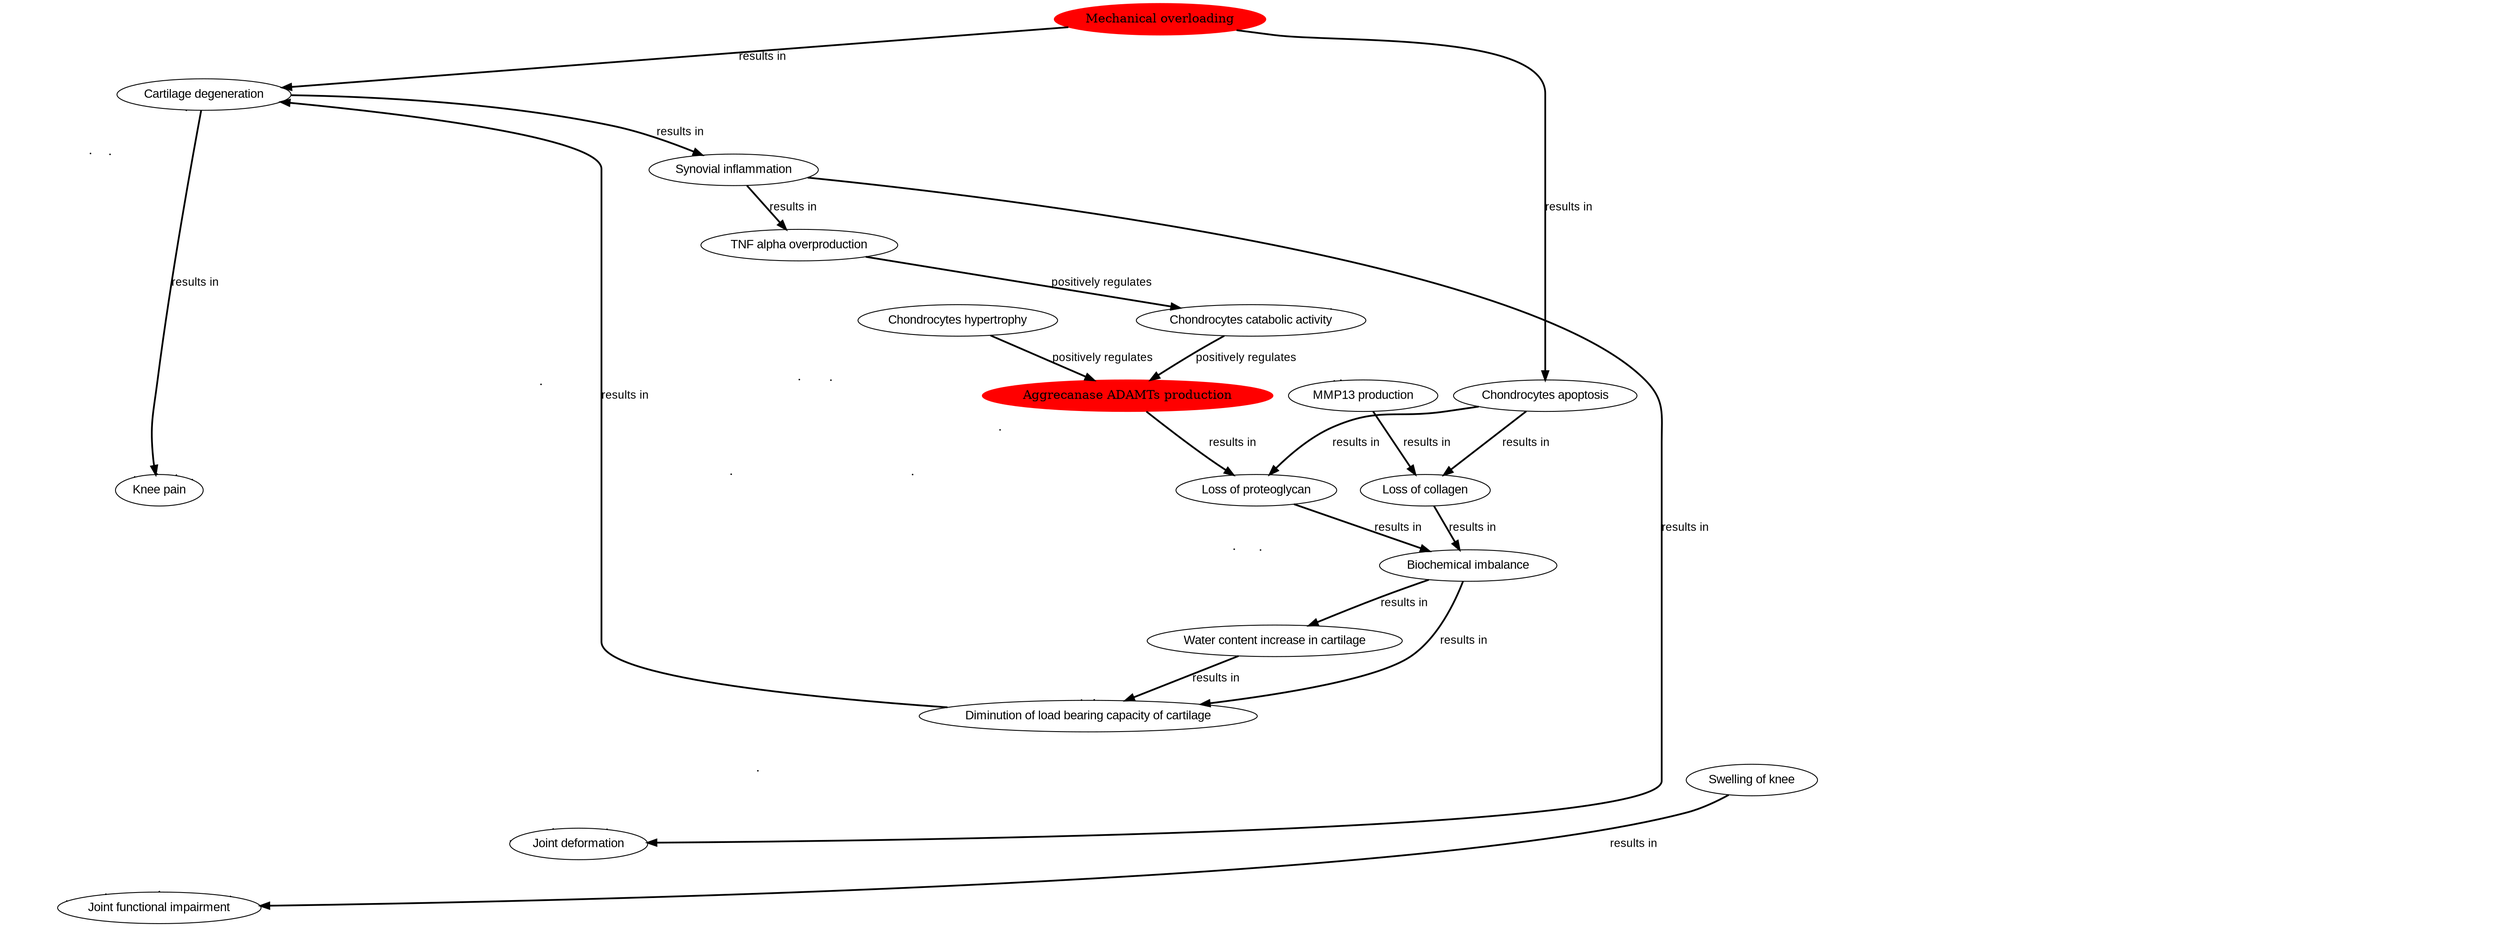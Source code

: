 digraph g {
"http://plumdeq.xyz/ontologies/hypothesis/Joint_functional_impairment" [label="Joint functional impairment",shape="ellipse",fontsize=14.0,fontname="Arial"] ;
"http://plumdeq.xyz/ontologies/hypothesis/Mechanical_overloading" [label="Mechanical overloading",shape="ellipse",style="filled",color="red"] ;
"http://plumdeq.xyz/ontologies/hypothesis/Bone_erosion" [label="Bone erosion",style="invisible"] ;
"http://plumdeq.xyz/ontologies/hypothesis/TNF_alpha" [label="TNF alpha",style="invisible"] ;
"http://plumdeq.xyz/ontologies/hypothesis/Cartilage_degeneration" [label="Cartilage degeneration",shape="ellipse",fontsize=14.0,fontname="Arial"] ;
"http://plumdeq.xyz/ontologies/hypothesis/Aggrecanase_ADAMTs" [label="Aggrecanase ADAMTs",style="invisible"] ;
"http://plumdeq.xyz/ontologies/hypothesis/Diminution_of_load_bearing_capacity_of_cartilage" [label="Diminution of load bearing capacity of cartilage",shape="ellipse",fontsize=14.0,fontname="Arial"] ;
"http://plumdeq.xyz/ontologies/hypothesis/Osteophyte_formation" [label="Osteophyte formation",style="invisible"] ;
"http://plumdeq.xyz/ontologies/hypothesis/Loss_of_proteoglycan" [label="Loss of proteoglycan",shape="ellipse",fontsize=14.0,fontname="Arial"] ;
"http://plumdeq.xyz/ontologies/hypothesis/TNF_alpha_overproduction" [label="TNF alpha overproduction",shape="ellipse",fontsize=14.0,fontname="Arial"] ;
"http://plumdeq.xyz/ontologies/hypothesis/Cartilage_calcification" [label="Cartilage calcification",style="invisible"] ;
"http://plumdeq.xyz/ontologies/hypothesis/Collagen_type_II" [label="Collagen type II",style="invisible"] ;
"http://plumdeq.xyz/ontologies/hypothesis/Collagen_production" [label="Collagen production",style="invisible"] ;
"http://plumdeq.xyz/ontologies/hypothesis/Continuant" [label="Continuant",style="invisible"] ;
"http://plumdeq.xyz/ontologies/hypothesis/Meniscal_tear" [label="Meniscal tear",style="invisible"] ;
"http://plumdeq.xyz/ontologies/hypothesis/Swelling_of_knee" [label="Swelling of knee",shape="ellipse",fontsize=14.0,fontname="Arial"] ;
"http://plumdeq.xyz/ontologies/hypothesis/Chondrocytes" [label="Chondrocytes",style="invisible"] ;
"http://plumdeq.xyz/ontologies/hypothesis/Chondrocytes_catabolic_activity" [label="Chondrocytes catabolic activity",shape="ellipse",fontsize=14.0,fontname="Arial"] ;
"http://plumdeq.xyz/ontologies/hypothesis/Water_content_increase_in_cartilage" [label="Water content increase in cartilage",shape="ellipse",fontsize=14.0,fontname="Arial"] ;
"http://plumdeq.xyz/ontologies/hypothesis/Condition" [label="Condition",style="invisible"] ;
"http://plumdeq.xyz/ontologies/hypothesis/Proteoglycan" [label="Proteoglycan",style="invisible"] ;
"http://plumdeq.xyz/ontologies/hypothesis/Synovial_inflammation" [label="Synovial inflammation",shape="ellipse",fontsize=14.0,fontname="Arial"] ;
"http://plumdeq.xyz/ontologies/hypothesis/MMP13" [label="MMP13",style="invisible"] ;
"http://plumdeq.xyz/ontologies/hypothesis/Joint_deformation" [label="Joint deformation",shape="ellipse",fontsize=14.0,fontname="Arial"] ;
"http://plumdeq.xyz/ontologies/hypothesis/Loss_of_collagen" [label="Loss of collagen",shape="ellipse",fontsize=14.0,fontname="Arial"] ;
"http://plumdeq.xyz/ontologies/hypothesis/Occurent" [label="Occurent",style="invisible"] ;
"http://plumdeq.xyz/ontologies/hypothesis/Chondrocytes_hypertrophy" [label="Chondrocytes hypertrophy",shape="ellipse",fontsize=14.0,fontname="Arial"] ;
"http://plumdeq.xyz/ontologies/hypothesis/Aggrecanase_ADAMTs_production" [label="Aggrecanase ADAMTs production",shape="ellipse",style="filled",color="red"] ;
"http://plumdeq.xyz/ontologies/hypothesis/Ligamentous_laxity" [label="Ligamentous laxity",style="invisible"] ;
"http://plumdeq.xyz/ontologies/hypothesis/MMP13_production" [label="MMP13 production",shape="ellipse",fontsize=14.0,fontname="Arial"] ;
"http://plumdeq.xyz/ontologies/hypothesis/Biochemical_imbalance" [label="Biochemical imbalance",shape="ellipse",fontsize=14.0,fontname="Arial"] ;
"http://plumdeq.xyz/ontologies/hypothesis/Decrease_of_cartilage_elasticity" [label="Decrease of cartilage elasticity",style="invisible"] ;
"http://plumdeq.xyz/ontologies/hypothesis/Chondrocytes_anabolic_activity" [label="Chondrocytes anabolic activity",style="invisible"] ;
"http://plumdeq.xyz/ontologies/hypothesis/Proteoglycan_production" [label="Proteoglycan production",style="invisible"] ;
"http://plumdeq.xyz/ontologies/hypothesis/Knee_pain" [label="Knee pain",shape="ellipse",fontsize=14.0,fontname="Arial"] ;
"http://plumdeq.xyz/ontologies/hypothesis/Chondrocytes_apoptosis" [label="Chondrocytes apoptosis",shape="ellipse",fontsize=14.0,fontname="Arial"] ;
"http://plumdeq.xyz/ontologies/hypothesis/Mechanical_overloading" -> "http://plumdeq.xyz/ontologies/hypothesis/Cartilage_degeneration" [label="results in",style="bold",fontsize=13.0,fontname="Arial"] ;
"http://plumdeq.xyz/ontologies/hypothesis/Mechanical_overloading" -> "http://plumdeq.xyz/ontologies/hypothesis/Chondrocytes_apoptosis" [label="results in",style="bold",fontsize=13.0,fontname="Arial"] ;
"http://plumdeq.xyz/ontologies/hypothesis/Mechanical_overloading" -> "http://plumdeq.xyz/ontologies/hypothesis/Meniscal_tear" [label="",shape="none",arrowhead="dot",arrowsize=0.1,style="invisible"] ;
"http://plumdeq.xyz/ontologies/hypothesis/Mechanical_overloading" -> "http://plumdeq.xyz/ontologies/hypothesis/Chondrocytes_catabolic_activity" [label="",shape="none",arrowhead="dot",arrowsize=0.1,style="invisible"] ;
"http://plumdeq.xyz/ontologies/hypothesis/Bone_erosion" -> "http://plumdeq.xyz/ontologies/hypothesis/Joint_deformation" [label="",shape="none",arrowhead="dot",arrowsize=0.1,style="invisible"] ;
"http://plumdeq.xyz/ontologies/hypothesis/Cartilage_degeneration" -> "http://plumdeq.xyz/ontologies/hypothesis/Joint_functional_impairment" [label="",shape="none",arrowhead="dot",arrowsize=0.1,style="invisible"] ;
"http://plumdeq.xyz/ontologies/hypothesis/Cartilage_degeneration" -> "http://plumdeq.xyz/ontologies/hypothesis/Synovial_inflammation" [label="results in",style="bold",fontsize=13.0,fontname="Arial"] ;
"http://plumdeq.xyz/ontologies/hypothesis/Cartilage_degeneration" -> "http://plumdeq.xyz/ontologies/hypothesis/Knee_pain" [label="results in",style="bold",fontsize=13.0,fontname="Arial"] ;
"http://plumdeq.xyz/ontologies/hypothesis/Cartilage_degeneration" -> "http://plumdeq.xyz/ontologies/hypothesis/Meniscal_tear" [label="",shape="none",arrowhead="dot",arrowsize=0.1,style="invisible"] ;
"http://plumdeq.xyz/ontologies/hypothesis/Diminution_of_load_bearing_capacity_of_cartilage" -> "http://plumdeq.xyz/ontologies/hypothesis/Cartilage_degeneration" [label="results in",style="bold",fontsize=13.0,fontname="Arial"] ;
"http://plumdeq.xyz/ontologies/hypothesis/Diminution_of_load_bearing_capacity_of_cartilage" -> "http://plumdeq.xyz/ontologies/hypothesis/Bone_erosion" [label="",shape="none",arrowhead="dot",arrowsize=0.1,style="invisible"] ;
"http://plumdeq.xyz/ontologies/hypothesis/Osteophyte_formation" -> "http://plumdeq.xyz/ontologies/hypothesis/Joint_deformation" [label="",shape="none",arrowhead="dot",arrowsize=0.1,style="invisible"] ;
"http://plumdeq.xyz/ontologies/hypothesis/Osteophyte_formation" -> "http://plumdeq.xyz/ontologies/hypothesis/Knee_pain" [label="",shape="none",arrowhead="dot",arrowsize=0.1,style="invisible"] ;
"http://plumdeq.xyz/ontologies/hypothesis/Loss_of_proteoglycan" -> "http://plumdeq.xyz/ontologies/hypothesis/Biochemical_imbalance" [label="results in",style="bold",fontsize=13.0,fontname="Arial"] ;
"http://plumdeq.xyz/ontologies/hypothesis/Loss_of_proteoglycan" -> "http://plumdeq.xyz/ontologies/hypothesis/Decrease_of_cartilage_elasticity" [label="",shape="none",arrowhead="dot",arrowsize=0.1,style="invisible"] ;
"http://plumdeq.xyz/ontologies/hypothesis/TNF_alpha_overproduction" -> "http://plumdeq.xyz/ontologies/hypothesis/Chondrocytes_anabolic_activity" [label="",shape="none",arrowhead="dot",arrowsize=0.1,style="invisible"] ;
"http://plumdeq.xyz/ontologies/hypothesis/TNF_alpha_overproduction" -> "http://plumdeq.xyz/ontologies/hypothesis/Chondrocytes_catabolic_activity" [label="positively regulates",style="bold",fontsize=13.0,fontname="Arial"] ;
"http://plumdeq.xyz/ontologies/hypothesis/Cartilage_calcification" -> "http://plumdeq.xyz/ontologies/hypothesis/Diminution_of_load_bearing_capacity_of_cartilage" [label="",shape="none",arrowhead="dot",arrowsize=0.1,style="invisible"] ;
"http://plumdeq.xyz/ontologies/hypothesis/Meniscal_tear" -> "http://plumdeq.xyz/ontologies/hypothesis/Cartilage_degeneration" [label="",shape="none",arrowhead="dot",arrowsize=0.1,style="invisible"] ;
"http://plumdeq.xyz/ontologies/hypothesis/Meniscal_tear" -> "http://plumdeq.xyz/ontologies/hypothesis/Joint_functional_impairment" [label="",shape="none",arrowhead="dot",arrowsize=0.1,style="invisible"] ;
"http://plumdeq.xyz/ontologies/hypothesis/Meniscal_tear" -> "http://plumdeq.xyz/ontologies/hypothesis/Knee_pain" [label="",shape="none",arrowhead="dot",arrowsize=0.1,style="invisible"] ;
"http://plumdeq.xyz/ontologies/hypothesis/Swelling_of_knee" -> "http://plumdeq.xyz/ontologies/hypothesis/Joint_functional_impairment" [label="results in",style="bold",fontsize=13.0,fontname="Arial"] ;
"http://plumdeq.xyz/ontologies/hypothesis/Swelling_of_knee" -> "http://plumdeq.xyz/ontologies/hypothesis/Joint_deformation" [label="",shape="none",arrowhead="dot",arrowsize=0.1,style="invisible"] ;
"http://plumdeq.xyz/ontologies/hypothesis/Chondrocytes_catabolic_activity" -> "http://plumdeq.xyz/ontologies/hypothesis/Aggrecanase_ADAMTs_production" [label="positively regulates",style="bold",fontsize=13.0,fontname="Arial"] ;
"http://plumdeq.xyz/ontologies/hypothesis/Chondrocytes_catabolic_activity" -> "http://plumdeq.xyz/ontologies/hypothesis/MMP13_production" [label="",shape="none",arrowhead="dot",arrowsize=0.1,style="invisible"] ;
"http://plumdeq.xyz/ontologies/hypothesis/Water_content_increase_in_cartilage" -> "http://plumdeq.xyz/ontologies/hypothesis/Diminution_of_load_bearing_capacity_of_cartilage" [label="results in",style="bold",fontsize=13.0,fontname="Arial"] ;
"http://plumdeq.xyz/ontologies/hypothesis/Synovial_inflammation" -> "http://plumdeq.xyz/ontologies/hypothesis/Joint_deformation" [label="results in",style="bold",fontsize=13.0,fontname="Arial"] ;
"http://plumdeq.xyz/ontologies/hypothesis/Synovial_inflammation" -> "http://plumdeq.xyz/ontologies/hypothesis/TNF_alpha_overproduction" [label="results in",style="bold",fontsize=13.0,fontname="Arial"] ;
"http://plumdeq.xyz/ontologies/hypothesis/Synovial_inflammation" -> "http://plumdeq.xyz/ontologies/hypothesis/Knee_pain" [label="",shape="none",arrowhead="dot",arrowsize=0.1,style="invisible"] ;
"http://plumdeq.xyz/ontologies/hypothesis/Joint_deformation" -> "http://plumdeq.xyz/ontologies/hypothesis/Joint_functional_impairment" [label="",shape="none",arrowhead="dot",arrowsize=0.1,style="invisible"] ;
"http://plumdeq.xyz/ontologies/hypothesis/Loss_of_collagen" -> "http://plumdeq.xyz/ontologies/hypothesis/Biochemical_imbalance" [label="results in",style="bold",fontsize=13.0,fontname="Arial"] ;
"http://plumdeq.xyz/ontologies/hypothesis/Loss_of_collagen" -> "http://plumdeq.xyz/ontologies/hypothesis/Decrease_of_cartilage_elasticity" [label="",shape="none",arrowhead="dot",arrowsize=0.1,style="invisible"] ;
"http://plumdeq.xyz/ontologies/hypothesis/Chondrocytes_hypertrophy" -> "http://plumdeq.xyz/ontologies/hypothesis/Osteophyte_formation" [label="",shape="none",arrowhead="dot",arrowsize=0.1,style="invisible"] ;
"http://plumdeq.xyz/ontologies/hypothesis/Chondrocytes_hypertrophy" -> "http://plumdeq.xyz/ontologies/hypothesis/Aggrecanase_ADAMTs_production" [label="positively regulates",style="bold",fontsize=13.0,fontname="Arial"] ;
"http://plumdeq.xyz/ontologies/hypothesis/Chondrocytes_hypertrophy" -> "http://plumdeq.xyz/ontologies/hypothesis/MMP13_production" [label="",shape="none",arrowhead="dot",arrowsize=0.1,style="invisible"] ;
"http://plumdeq.xyz/ontologies/hypothesis/Chondrocytes_hypertrophy" -> "http://plumdeq.xyz/ontologies/hypothesis/Chondrocytes_anabolic_activity" [label="",shape="none",arrowhead="dot",arrowsize=0.1,style="invisible"] ;
"http://plumdeq.xyz/ontologies/hypothesis/Chondrocytes_hypertrophy" -> "http://plumdeq.xyz/ontologies/hypothesis/Cartilage_calcification" [label="",shape="none",arrowhead="dot",arrowsize=0.1,style="invisible"] ;
"http://plumdeq.xyz/ontologies/hypothesis/Aggrecanase_ADAMTs_production" -> "http://plumdeq.xyz/ontologies/hypothesis/Loss_of_proteoglycan" [label="results in",style="bold",fontsize=13.0,fontname="Arial"] ;
"http://plumdeq.xyz/ontologies/hypothesis/Ligamentous_laxity" -> "http://plumdeq.xyz/ontologies/hypothesis/Joint_deformation" [label="",shape="none",arrowhead="dot",arrowsize=0.1,style="invisible"] ;
"http://plumdeq.xyz/ontologies/hypothesis/Ligamentous_laxity" -> "http://plumdeq.xyz/ontologies/hypothesis/Knee_pain" [label="",shape="none",arrowhead="dot",arrowsize=0.1,style="invisible"] ;
"http://plumdeq.xyz/ontologies/hypothesis/MMP13_production" -> "http://plumdeq.xyz/ontologies/hypothesis/Loss_of_collagen" [label="results in",style="bold",fontsize=13.0,fontname="Arial"] ;
"http://plumdeq.xyz/ontologies/hypothesis/Biochemical_imbalance" -> "http://plumdeq.xyz/ontologies/hypothesis/Water_content_increase_in_cartilage" [label="results in",style="bold",fontsize=13.0,fontname="Arial"] ;
"http://plumdeq.xyz/ontologies/hypothesis/Biochemical_imbalance" -> "http://plumdeq.xyz/ontologies/hypothesis/Diminution_of_load_bearing_capacity_of_cartilage" [label="results in",style="bold",fontsize=13.0,fontname="Arial"] ;
"http://plumdeq.xyz/ontologies/hypothesis/Decrease_of_cartilage_elasticity" -> "http://plumdeq.xyz/ontologies/hypothesis/Diminution_of_load_bearing_capacity_of_cartilage" [label="",shape="none",arrowhead="dot",arrowsize=0.1,style="invisible"] ;
"http://plumdeq.xyz/ontologies/hypothesis/Chondrocytes_anabolic_activity" -> "http://plumdeq.xyz/ontologies/hypothesis/Collagen_production" [label="",shape="none",arrowhead="dot",arrowsize=0.1,style="invisible"] ;
"http://plumdeq.xyz/ontologies/hypothesis/Chondrocytes_anabolic_activity" -> "http://plumdeq.xyz/ontologies/hypothesis/Proteoglycan_production" [label="",shape="none",arrowhead="dot",arrowsize=0.1,style="invisible"] ;
"http://plumdeq.xyz/ontologies/hypothesis/Knee_pain" -> "http://plumdeq.xyz/ontologies/hypothesis/Joint_functional_impairment" [label="",shape="none",arrowhead="dot",arrowsize=0.1,style="invisible"] ;
"http://plumdeq.xyz/ontologies/hypothesis/Chondrocytes_apoptosis" -> "http://plumdeq.xyz/ontologies/hypothesis/Loss_of_proteoglycan" [label="results in",style="bold",fontsize=13.0,fontname="Arial"] ;
"http://plumdeq.xyz/ontologies/hypothesis/Chondrocytes_apoptosis" -> "http://plumdeq.xyz/ontologies/hypothesis/Loss_of_collagen" [label="results in",style="bold",fontsize=13.0,fontname="Arial"] ;
}
